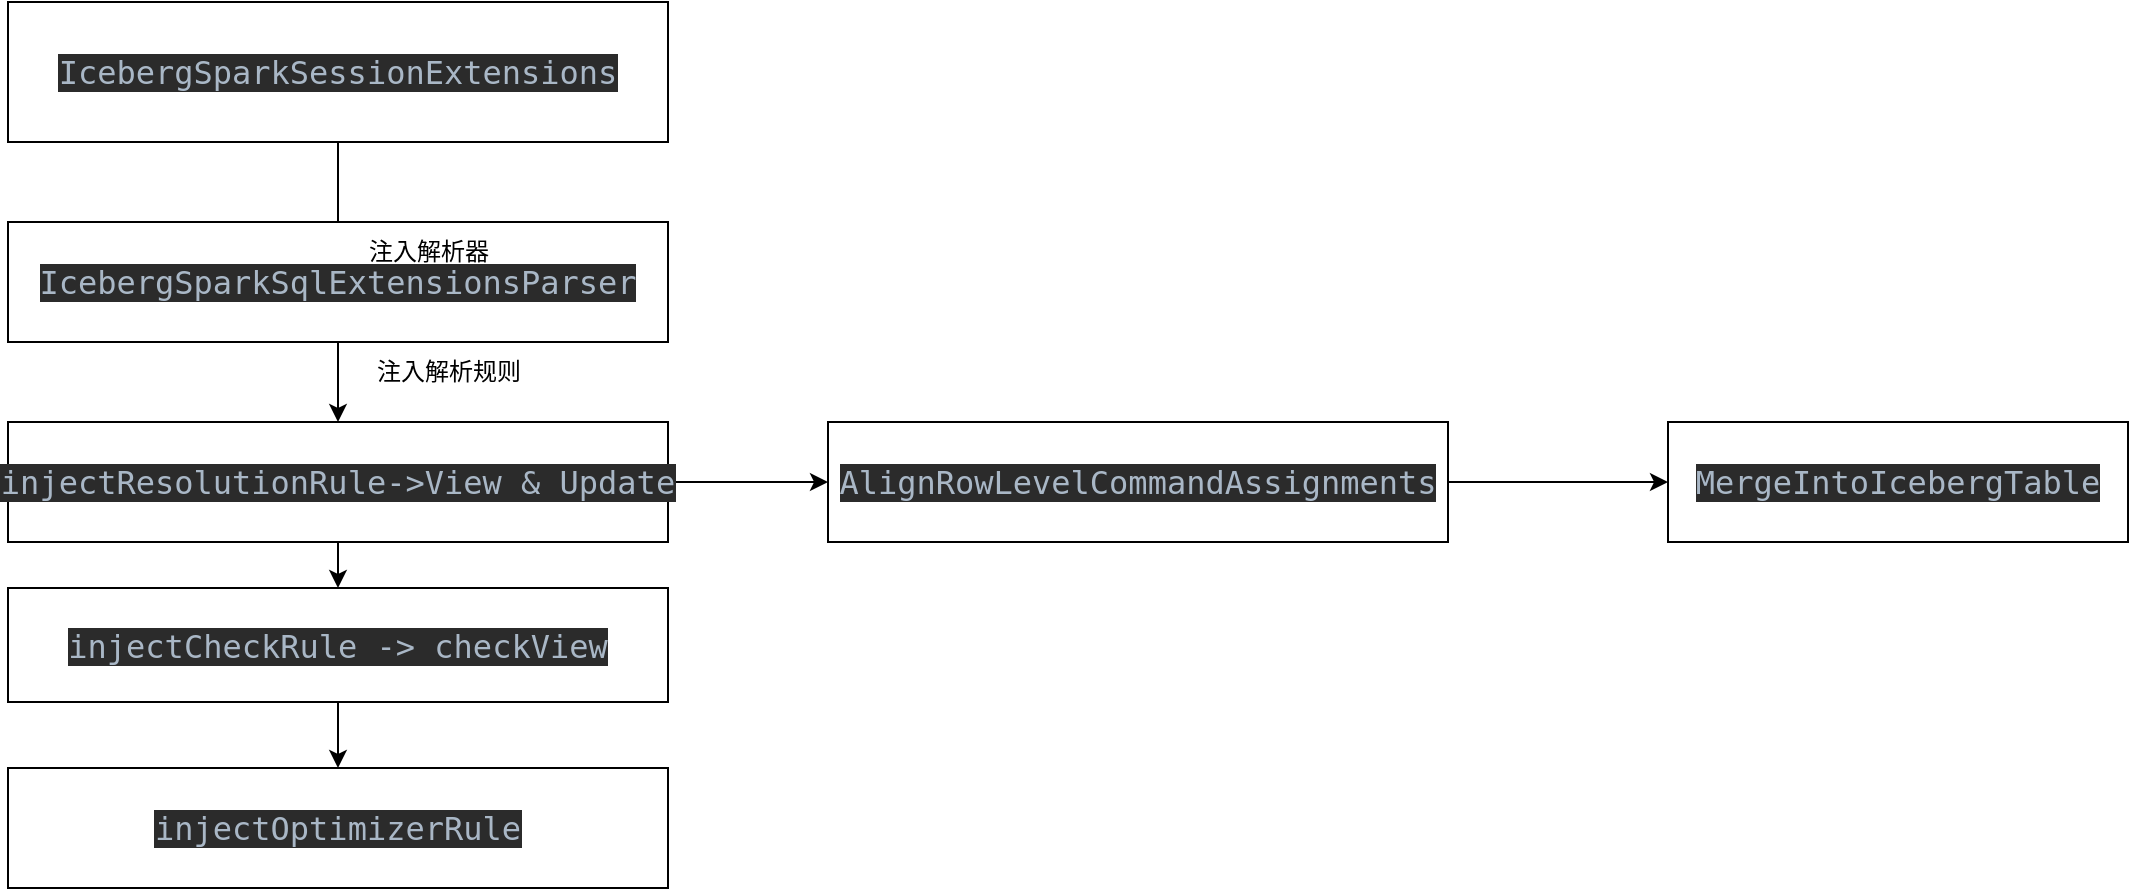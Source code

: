 <mxfile version="24.8.9">
  <diagram name="Page-1" id="e7e014a7-5840-1c2e-5031-d8a46d1fe8dd">
    <mxGraphModel dx="1006" dy="756" grid="1" gridSize="10" guides="1" tooltips="1" connect="1" arrows="1" fold="1" page="1" pageScale="1" pageWidth="1169" pageHeight="826" background="none" math="0" shadow="0">
      <root>
        <mxCell id="0" />
        <mxCell id="1" parent="0" />
        <mxCell id="A7ZBr5MeigAs6pkjAYVT-44" style="edgeStyle=orthogonalEdgeStyle;rounded=0;orthogonalLoop=1;jettySize=auto;html=1;" edge="1" parent="1" source="A7ZBr5MeigAs6pkjAYVT-41">
          <mxGeometry relative="1" as="geometry">
            <mxPoint x="435.0" y="190" as="targetPoint" />
          </mxGeometry>
        </mxCell>
        <mxCell id="A7ZBr5MeigAs6pkjAYVT-41" value="&lt;div style=&quot;background-color:#2b2b2b;color:#a9b7c6;font-family:&#39;JetBrains Mono&#39;,monospace;font-size:12.0pt;&quot;&gt;&lt;pre&gt;IcebergSparkSessionExtensions&lt;/pre&gt;&lt;/div&gt;" style="html=1;whiteSpace=wrap;" vertex="1" parent="1">
          <mxGeometry x="270" y="30" width="330" height="70" as="geometry" />
        </mxCell>
        <mxCell id="A7ZBr5MeigAs6pkjAYVT-49" value="" style="edgeStyle=orthogonalEdgeStyle;rounded=0;orthogonalLoop=1;jettySize=auto;html=1;" edge="1" parent="1" source="A7ZBr5MeigAs6pkjAYVT-45" target="A7ZBr5MeigAs6pkjAYVT-47">
          <mxGeometry relative="1" as="geometry" />
        </mxCell>
        <mxCell id="A7ZBr5MeigAs6pkjAYVT-45" value="&lt;div style=&quot;background-color:#2b2b2b;color:#a9b7c6;font-family:&#39;JetBrains Mono&#39;,monospace;font-size:12.0pt;&quot;&gt;&lt;pre&gt;IcebergSparkSqlExtensionsParser&lt;/pre&gt;&lt;/div&gt;" style="html=1;whiteSpace=wrap;" vertex="1" parent="1">
          <mxGeometry x="270" y="140" width="330" height="60" as="geometry" />
        </mxCell>
        <mxCell id="A7ZBr5MeigAs6pkjAYVT-46" value="注入解析器" style="text;html=1;align=center;verticalAlign=middle;resizable=0;points=[];autosize=1;strokeColor=none;fillColor=none;" vertex="1" parent="1">
          <mxGeometry x="440" y="140" width="80" height="30" as="geometry" />
        </mxCell>
        <mxCell id="A7ZBr5MeigAs6pkjAYVT-53" value="" style="edgeStyle=orthogonalEdgeStyle;rounded=0;orthogonalLoop=1;jettySize=auto;html=1;" edge="1" parent="1" source="A7ZBr5MeigAs6pkjAYVT-47" target="A7ZBr5MeigAs6pkjAYVT-51">
          <mxGeometry relative="1" as="geometry" />
        </mxCell>
        <mxCell id="A7ZBr5MeigAs6pkjAYVT-57" value="" style="edgeStyle=orthogonalEdgeStyle;rounded=0;orthogonalLoop=1;jettySize=auto;html=1;" edge="1" parent="1" source="A7ZBr5MeigAs6pkjAYVT-47" target="A7ZBr5MeigAs6pkjAYVT-56">
          <mxGeometry relative="1" as="geometry" />
        </mxCell>
        <mxCell id="A7ZBr5MeigAs6pkjAYVT-47" value="&lt;div style=&quot;background-color:#2b2b2b;color:#a9b7c6;font-family:&#39;JetBrains Mono&#39;,monospace;font-size:12.0pt;&quot;&gt;&lt;pre&gt;&lt;div style=&quot;font-family: &amp;quot;JetBrains Mono&amp;quot;, monospace; font-size: 12pt;&quot;&gt;&lt;pre&gt;injectResolutionRule-&amp;gt;View &amp;amp; Update&lt;/pre&gt;&lt;/div&gt;&lt;/pre&gt;&lt;/div&gt;" style="html=1;whiteSpace=wrap;" vertex="1" parent="1">
          <mxGeometry x="270" y="240" width="330" height="60" as="geometry" />
        </mxCell>
        <mxCell id="A7ZBr5MeigAs6pkjAYVT-50" value="注入解析规则" style="text;html=1;align=center;verticalAlign=middle;resizable=0;points=[];autosize=1;strokeColor=none;fillColor=none;" vertex="1" parent="1">
          <mxGeometry x="440" y="200" width="100" height="30" as="geometry" />
        </mxCell>
        <mxCell id="A7ZBr5MeigAs6pkjAYVT-55" value="" style="edgeStyle=orthogonalEdgeStyle;rounded=0;orthogonalLoop=1;jettySize=auto;html=1;" edge="1" parent="1" source="A7ZBr5MeigAs6pkjAYVT-51" target="A7ZBr5MeigAs6pkjAYVT-54">
          <mxGeometry relative="1" as="geometry" />
        </mxCell>
        <mxCell id="A7ZBr5MeigAs6pkjAYVT-51" value="&lt;div style=&quot;background-color:#2b2b2b;color:#a9b7c6;font-family:&#39;JetBrains Mono&#39;,monospace;font-size:12.0pt;&quot;&gt;&lt;pre&gt;&lt;div style=&quot;font-family: &amp;quot;JetBrains Mono&amp;quot;, monospace; font-size: 12pt;&quot;&gt;&lt;pre&gt;&lt;div style=&quot;font-family: &amp;quot;JetBrains Mono&amp;quot;, monospace; font-size: 12pt;&quot;&gt;&lt;pre&gt;injectCheckRule -&amp;gt; checkView&lt;/pre&gt;&lt;/div&gt;&lt;/pre&gt;&lt;/div&gt;&lt;/pre&gt;&lt;/div&gt;" style="html=1;whiteSpace=wrap;" vertex="1" parent="1">
          <mxGeometry x="270" y="323" width="330" height="57" as="geometry" />
        </mxCell>
        <mxCell id="A7ZBr5MeigAs6pkjAYVT-54" value="&lt;div style=&quot;background-color:#2b2b2b;color:#a9b7c6;font-family:&#39;JetBrains Mono&#39;,monospace;font-size:12.0pt;&quot;&gt;&lt;pre&gt;injectOptimizerRule&lt;/pre&gt;&lt;/div&gt;" style="whiteSpace=wrap;html=1;" vertex="1" parent="1">
          <mxGeometry x="270" y="413" width="330" height="60" as="geometry" />
        </mxCell>
        <mxCell id="A7ZBr5MeigAs6pkjAYVT-59" value="" style="edgeStyle=orthogonalEdgeStyle;rounded=0;orthogonalLoop=1;jettySize=auto;html=1;" edge="1" parent="1" source="A7ZBr5MeigAs6pkjAYVT-56" target="A7ZBr5MeigAs6pkjAYVT-58">
          <mxGeometry relative="1" as="geometry" />
        </mxCell>
        <mxCell id="A7ZBr5MeigAs6pkjAYVT-56" value="&lt;div style=&quot;background-color:#2b2b2b;color:#a9b7c6;font-family:&#39;JetBrains Mono&#39;,monospace;font-size:12.0pt;&quot;&gt;&lt;pre&gt;AlignRowLevelCommandAssignments&lt;/pre&gt;&lt;/div&gt;" style="whiteSpace=wrap;html=1;" vertex="1" parent="1">
          <mxGeometry x="680" y="240" width="310" height="60" as="geometry" />
        </mxCell>
        <mxCell id="A7ZBr5MeigAs6pkjAYVT-58" value="&lt;div style=&quot;background-color:#2b2b2b;color:#a9b7c6;font-family:&#39;JetBrains Mono&#39;,monospace;font-size:12.0pt;&quot;&gt;&lt;pre&gt;MergeIntoIcebergTable&lt;/pre&gt;&lt;/div&gt;" style="whiteSpace=wrap;html=1;" vertex="1" parent="1">
          <mxGeometry x="1100" y="240" width="230" height="60" as="geometry" />
        </mxCell>
      </root>
    </mxGraphModel>
  </diagram>
</mxfile>
